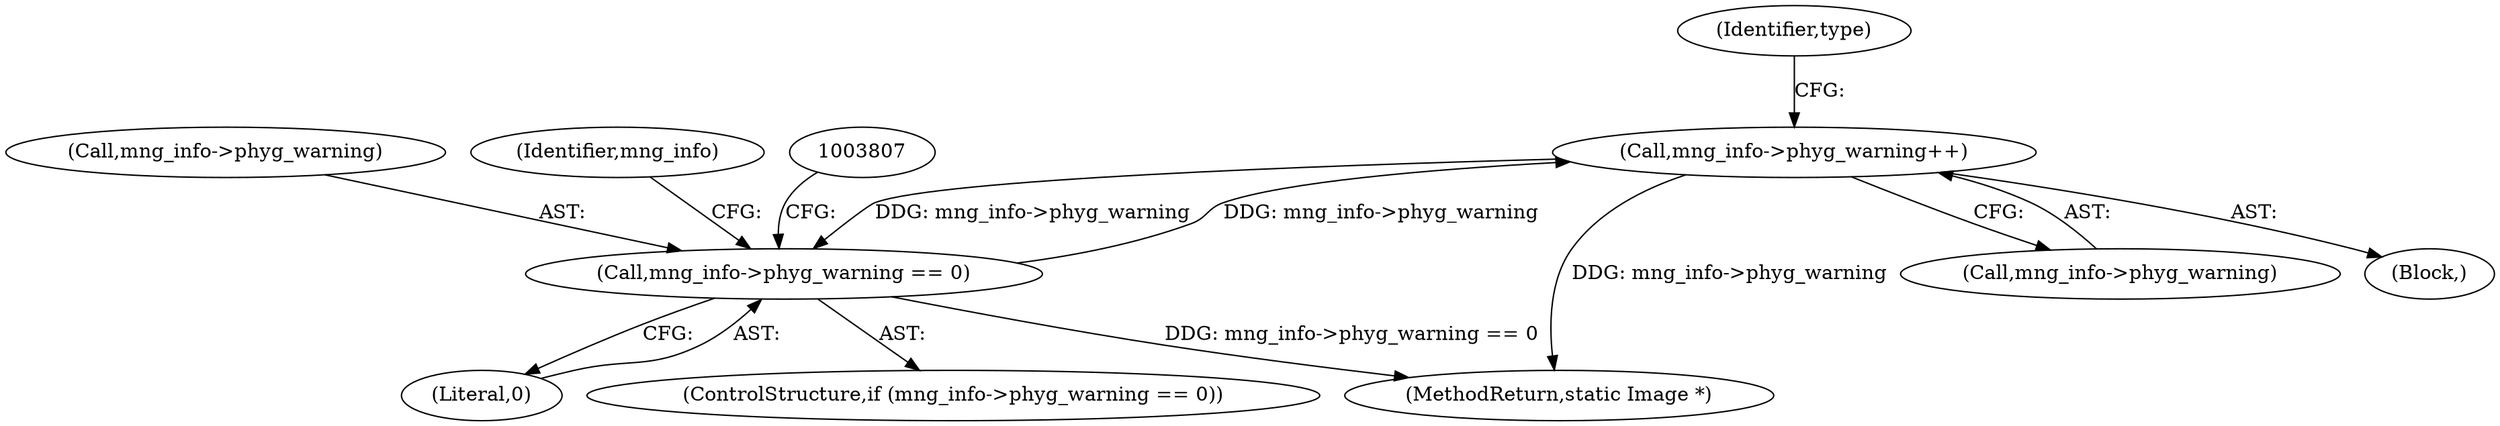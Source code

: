 digraph "0_ImageMagick_22e0310345499ffe906c604428f2a3a668942b05@pointer" {
"1003820" [label="(Call,mng_info->phyg_warning++)"];
"1003801" [label="(Call,mng_info->phyg_warning == 0)"];
"1003820" [label="(Call,mng_info->phyg_warning++)"];
"1003799" [label="(Block,)"];
"1003820" [label="(Call,mng_info->phyg_warning++)"];
"1003801" [label="(Call,mng_info->phyg_warning == 0)"];
"1003827" [label="(Identifier,type)"];
"1007383" [label="(MethodReturn,static Image *)"];
"1003805" [label="(Literal,0)"];
"1003802" [label="(Call,mng_info->phyg_warning)"];
"1003821" [label="(Call,mng_info->phyg_warning)"];
"1003800" [label="(ControlStructure,if (mng_info->phyg_warning == 0))"];
"1003822" [label="(Identifier,mng_info)"];
"1003820" -> "1003799"  [label="AST: "];
"1003820" -> "1003821"  [label="CFG: "];
"1003821" -> "1003820"  [label="AST: "];
"1003827" -> "1003820"  [label="CFG: "];
"1003820" -> "1007383"  [label="DDG: mng_info->phyg_warning"];
"1003820" -> "1003801"  [label="DDG: mng_info->phyg_warning"];
"1003801" -> "1003820"  [label="DDG: mng_info->phyg_warning"];
"1003801" -> "1003800"  [label="AST: "];
"1003801" -> "1003805"  [label="CFG: "];
"1003802" -> "1003801"  [label="AST: "];
"1003805" -> "1003801"  [label="AST: "];
"1003807" -> "1003801"  [label="CFG: "];
"1003822" -> "1003801"  [label="CFG: "];
"1003801" -> "1007383"  [label="DDG: mng_info->phyg_warning == 0"];
}

